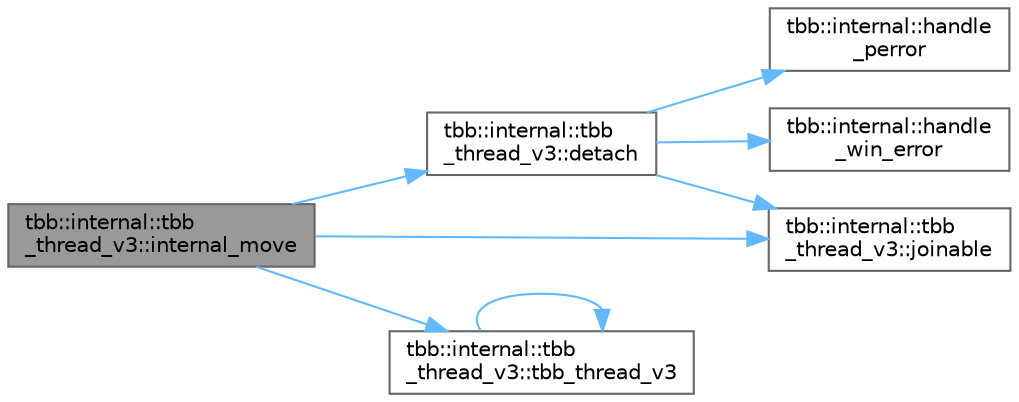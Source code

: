 digraph "tbb::internal::tbb_thread_v3::internal_move"
{
 // LATEX_PDF_SIZE
  bgcolor="transparent";
  edge [fontname=Helvetica,fontsize=10,labelfontname=Helvetica,labelfontsize=10];
  node [fontname=Helvetica,fontsize=10,shape=box,height=0.2,width=0.4];
  rankdir="LR";
  Node1 [id="Node000001",label="tbb::internal::tbb\l_thread_v3::internal_move",height=0.2,width=0.4,color="gray40", fillcolor="grey60", style="filled", fontcolor="black",tooltip=" "];
  Node1 -> Node2 [id="edge8_Node000001_Node000002",color="steelblue1",style="solid",tooltip=" "];
  Node2 [id="Node000002",label="tbb::internal::tbb\l_thread_v3::detach",height=0.2,width=0.4,color="grey40", fillcolor="white", style="filled",URL="$classtbb_1_1internal_1_1tbb__thread__v3.html#aed1dc35a70fc537682452a1c7bd77faf",tooltip="When detach() returns, *this no longer represents the possibly continuing thread of execution."];
  Node2 -> Node3 [id="edge9_Node000002_Node000003",color="steelblue1",style="solid",tooltip=" "];
  Node3 [id="Node000003",label="tbb::internal::handle\l_perror",height=0.2,width=0.4,color="grey40", fillcolor="white", style="filled",URL="$namespacetbb_1_1internal.html#a63370f16962aa553990e43ad197231b9",tooltip=" "];
  Node2 -> Node4 [id="edge10_Node000002_Node000004",color="steelblue1",style="solid",tooltip=" "];
  Node4 [id="Node000004",label="tbb::internal::handle\l_win_error",height=0.2,width=0.4,color="grey40", fillcolor="white", style="filled",URL="$namespacetbb_1_1internal.html#ab4841a5edb13e2982963a55e900a4812",tooltip="Throws std::runtime_error with what() returning error_code description prefixed with aux_info"];
  Node2 -> Node5 [id="edge11_Node000002_Node000005",color="steelblue1",style="solid",tooltip=" "];
  Node5 [id="Node000005",label="tbb::internal::tbb\l_thread_v3::joinable",height=0.2,width=0.4,color="grey40", fillcolor="white", style="filled",URL="$classtbb_1_1internal_1_1tbb__thread__v3.html#a4ddee0e2030f8fa947fd93f403178104",tooltip=" "];
  Node1 -> Node5 [id="edge12_Node000001_Node000005",color="steelblue1",style="solid",tooltip=" "];
  Node1 -> Node6 [id="edge13_Node000001_Node000006",color="steelblue1",style="solid",tooltip=" "];
  Node6 [id="Node000006",label="tbb::internal::tbb\l_thread_v3::tbb_thread_v3",height=0.2,width=0.4,color="grey40", fillcolor="white", style="filled",URL="$classtbb_1_1internal_1_1tbb__thread__v3.html#ad9acae61c47fad5cf88869061ead3022",tooltip=" "];
  Node6 -> Node6 [id="edge14_Node000006_Node000006",color="steelblue1",style="solid",tooltip=" "];
}
